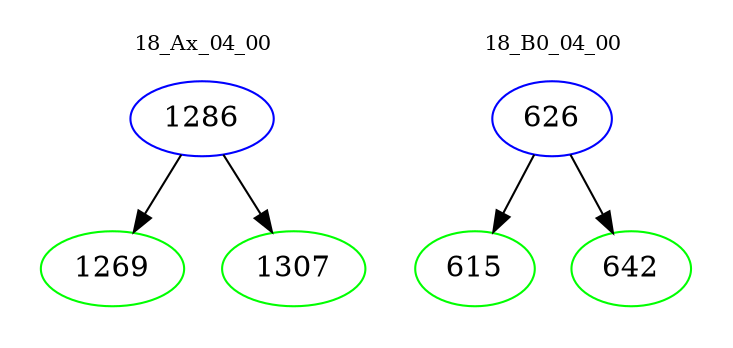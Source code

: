 digraph{
subgraph cluster_0 {
color = white
label = "18_Ax_04_00";
fontsize=10;
T0_1286 [label="1286", color="blue"]
T0_1286 -> T0_1269 [color="black"]
T0_1269 [label="1269", color="green"]
T0_1286 -> T0_1307 [color="black"]
T0_1307 [label="1307", color="green"]
}
subgraph cluster_1 {
color = white
label = "18_B0_04_00";
fontsize=10;
T1_626 [label="626", color="blue"]
T1_626 -> T1_615 [color="black"]
T1_615 [label="615", color="green"]
T1_626 -> T1_642 [color="black"]
T1_642 [label="642", color="green"]
}
}
